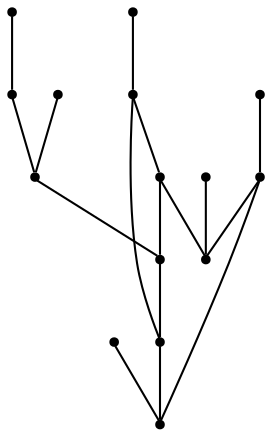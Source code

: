 graph {
  node [shape=point,comment="{\"directed\":false,\"doi\":\"10.1007/978-3-030-68766-3_14\",\"figure\":\"1 (2)\"}"]

  v0 [pos="1070.1121217999848,383.0053201520008"]
  v1 [pos="1070.1100551764098,299.65909489838094"]
  v2 [pos="1003.4348331239881,358.00164333883"]
  v3 [pos="1003.432766500413,299.65909489838094"]
  v4 [pos="970.0941221624146,399.6738021510642"]
  v5 [pos="986.7655109549889,499.68793711500206"]
  v6 [pos="986.7634443314139,466.35026967862564"]
  v7 [pos="903.418900109993,433.01203790195865"]
  v8 [pos="936.7575444479914,383.0053201520008"]
  v9 [pos="936.7554778244162,299.65909489838094"]
  v10 [pos="870.0802557719946,299.65909489838094"]
  v11 [pos="836.7416114339962,349.66644852472257"]
  v12 [pos="836.7416114339962,416.3439374287255"]
  v13 [pos="803.4038255396367,324.66353476321234"]
  v14 [pos="803.4029670959978,299.65909489838094"]

  v0 -- v6 [id="-1",pos="1070.1121217999848,383.0053201520008 1070.1079885528345,466.35027365285305 1070.1079885528345,466.35027365285305 1070.1079885528345,466.35027365285305 986.7634443314139,466.35026967862564 986.7634443314139,466.35026967862564 986.7634443314139,466.35026967862564"]
  v13 -- v2 [id="-2",pos="803.4038255396367,324.66353476321234 903.418900109993,324.6627717115518 903.418900109993,324.6627717115518 903.418900109993,324.6627717115518 903.418900109993,358.0010074624462 903.418900109993,358.0010074624462 903.418900109993,358.0010074624462 1003.4348331239881,358.00164333883 1003.4348331239881,358.00164333883 1003.4348331239881,358.00164333883"]
  v14 -- v13 [id="-3",pos="803.4029670959978,299.65909489838094 803.4038255396367,324.66353476321234 803.4038255396367,324.66353476321234 803.4038255396367,324.66353476321234"]
  v12 -- v7 [id="-4",pos="836.7416114339962,416.3439374287255 836.7416750224139,433.01203790195865 836.7416750224139,433.01203790195865 836.7416750224139,433.01203790195865 903.418900109993,433.01203790195865 903.418900109993,433.01203790195865 903.418900109993,433.01203790195865"]
  v12 -- v11 [id="-5",pos="836.7416114339962,416.3439374287255 836.7416114339962,349.66644852472257 836.7416114339962,349.66644852472257 836.7416114339962,349.66644852472257"]
  v10 -- v11 [id="-6",pos="870.0802557719946,299.65909489838094 870.0802557719946,349.66644852472257 870.0802557719946,349.66644852472257 870.0802557719946,349.66644852472257 836.7416114339962,349.66644852472257 836.7416114339962,349.66644852472257 836.7416114339962,349.66644852472257"]
  v6 -- v7 [id="-7",pos="986.7634443314139,466.35026967862564 903.418900109993,466.35027365285305 903.418900109993,466.35027365285305 903.418900109993,466.35027365285305 903.418900109993,433.01203790195865 903.418900109993,433.01203790195865 903.418900109993,433.01203790195865"]
  v1 -- v0 [id="-8",pos="1070.1100551764098,299.65909489838094 1070.1121217999848,383.0053201520008 1070.1121217999848,383.0053201520008 1070.1121217999848,383.0053201520008"]
  v8 -- v12 [id="-9",pos="936.7575444479914,383.0053201520008 903.418900109993,383.004684275617 903.418900109993,383.004684275617 903.418900109993,383.004684275617 903.418900109993,416.3429200265114 903.418900109993,416.3429200265114 903.418900109993,416.3429200265114 836.7416114339962,416.3439374287255 836.7416114339962,416.3439374287255 836.7416114339962,416.3439374287255"]
  v13 -- v11 [id="-10",pos="803.4038255396367,324.66353476321234 803.4030306844155,349.66644852472257 803.4030306844155,349.66644852472257 803.4030306844155,349.66644852472257 836.7416114339962,349.66644852472257 836.7416114339962,349.66644852472257 836.7416114339962,349.66644852472257"]
  v9 -- v8 [id="-11",pos="936.7554778244162,299.65909489838094 936.7575444479914,383.0053201520008 936.7575444479914,383.0053201520008 936.7575444479914,383.0053201520008"]
  v7 -- v4 [id="-12",pos="903.418900109993,433.01203790195865 970.0920555388394,433.01203790195865 970.0920555388394,433.01203790195865 970.0920555388394,433.01203790195865 970.0941221624146,399.6738021510642 970.0941221624146,399.6738021510642 970.0941221624146,399.6738021510642"]
  v8 -- v4 [id="-13",pos="936.7575444479914,383.0053201520008 936.7533476124233,399.6738021510642 936.7533476124233,399.6738021510642 936.7533476124233,399.6738021510642 970.0941221624146,399.6738021510642 970.0941221624146,399.6738021510642 970.0941221624146,399.6738021510642"]
  v5 -- v6 [id="-14",pos="986.7655109549889,499.68793711500206 986.7634443314139,466.35026967862564 986.7634443314139,466.35026967862564 986.7634443314139,466.35026967862564"]
  v4 -- v2 [id="-15",pos="970.0941221624146,399.6738021510642 1003.4306998768378,399.6738021510642 1003.4306998768378,399.6738021510642 1003.4306998768378,399.6738021510642 1003.4348331239881,358.00164333883 1003.4348331239881,358.00164333883 1003.4348331239881,358.00164333883"]
  v3 -- v2 [id="-16",pos="1003.432766500413,299.65909489838094 1003.4348331239881,358.00164333883 1003.4348331239881,358.00164333883 1003.4348331239881,358.00164333883"]
}